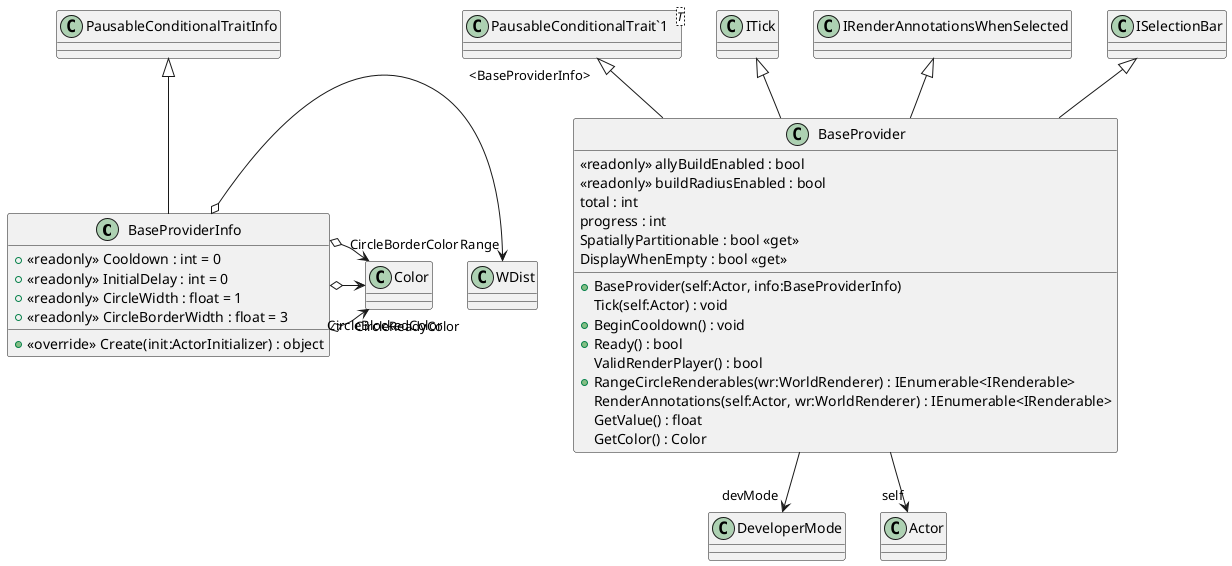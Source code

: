 @startuml
class BaseProviderInfo {
    + <<readonly>> Cooldown : int = 0
    + <<readonly>> InitialDelay : int = 0
    + <<readonly>> CircleWidth : float = 1
    + <<readonly>> CircleBorderWidth : float = 3
    + <<override>> Create(init:ActorInitializer) : object
}
class BaseProvider {
    <<readonly>> allyBuildEnabled : bool
    <<readonly>> buildRadiusEnabled : bool
    total : int
    progress : int
    + BaseProvider(self:Actor, info:BaseProviderInfo)
    Tick(self:Actor) : void
    + BeginCooldown() : void
    + Ready() : bool
    ValidRenderPlayer() : bool
    + RangeCircleRenderables(wr:WorldRenderer) : IEnumerable<IRenderable>
    RenderAnnotations(self:Actor, wr:WorldRenderer) : IEnumerable<IRenderable>
    SpatiallyPartitionable : bool <<get>>
    GetValue() : float
    GetColor() : Color
    DisplayWhenEmpty : bool <<get>>
}
class "PausableConditionalTrait`1"<T> {
}
PausableConditionalTraitInfo <|-- BaseProviderInfo
BaseProviderInfo o-> "Range" WDist
BaseProviderInfo o-> "CircleReadyColor" Color
BaseProviderInfo o-> "CircleBlockedColor" Color
BaseProviderInfo o-> "CircleBorderColor" Color
"PausableConditionalTrait`1" "<BaseProviderInfo>" <|-- BaseProvider
ITick <|-- BaseProvider
IRenderAnnotationsWhenSelected <|-- BaseProvider
ISelectionBar <|-- BaseProvider
BaseProvider --> "devMode" DeveloperMode
BaseProvider --> "self" Actor
@enduml

